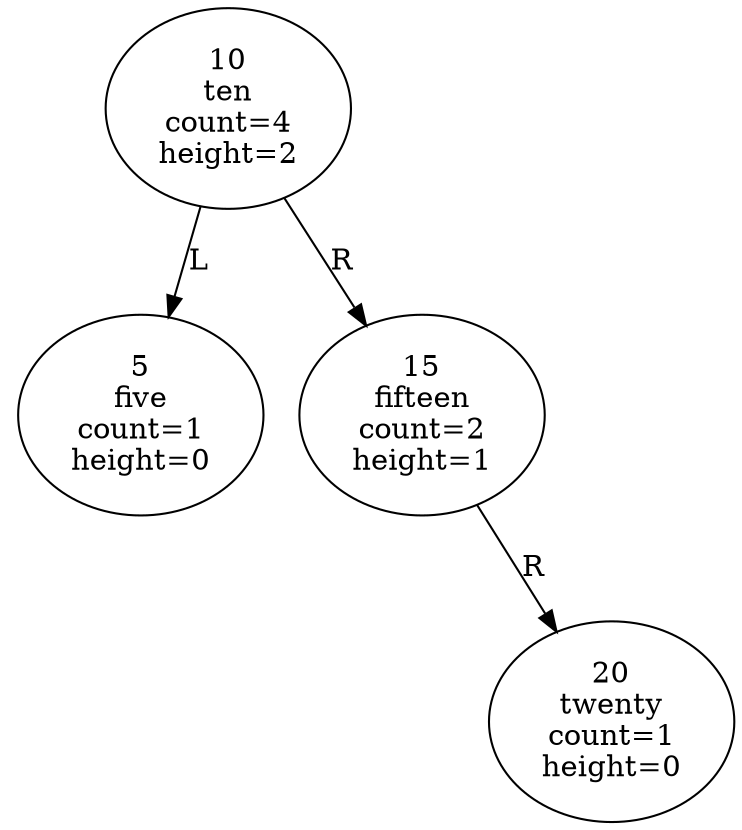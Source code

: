 digraph {
  node_1442407170 [label="10\nten\ncount=4\nheight=2"];
  node_1442407170 -> node_1118140819 [label=L taildir=sw];
  node_1442407170 -> node_1028566121 [label=R taildir=se];
  node_1118140819 [label="5\nfive\ncount=1\nheight=0"];
  node_1028566121 [label="15\nfifteen\ncount=2\nheight=1"];
  node_1028566121 -> node_1028566121_L [style=invis];
node_1028566121_L [style=invis];
  node_1028566121 -> node_1975012498 [label=R taildir=se];
  node_1975012498 [label="20\ntwenty\ncount=1\nheight=0"];
}
